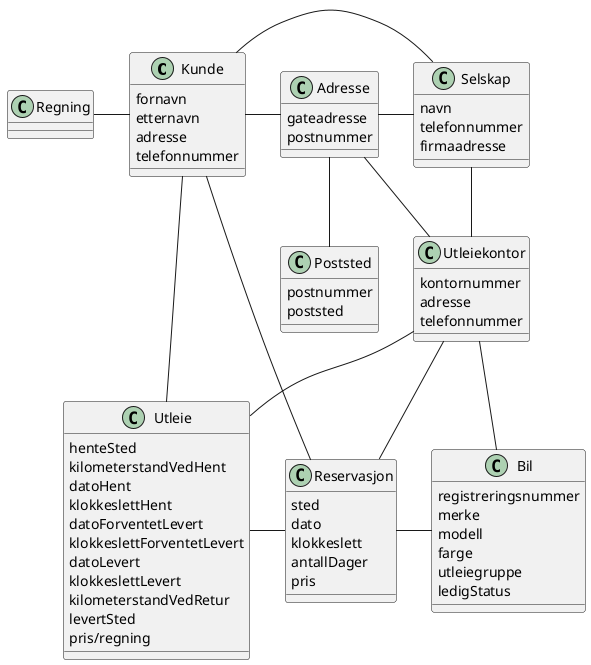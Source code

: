 @startuml Klassediagram - Oblig2
'https://plantuml.com/class-diagram


class Kunde {
	fornavn
	etternavn
	adresse
	telefonnummer
}

class Bil {
	registreringsnummer
	merke
	modell
	farge
	utleiegruppe
	ledigStatus
}

class Utleiekontor {
	kontornummer
	adresse
	telefonnummer
}

class Selskap {
	navn
	telefonnummer
	firmaadresse
}

class Reservasjon {
	sted
	dato
	klokkeslett
	antallDager
	pris
}

class Utleie {
	henteSted
	kilometerstandVedHent
	datoHent
	klokkeslettHent
	datoForventetLevert
	klokkeslettForventetLevert
	datoLevert
	klokkeslettLevert
	kilometerstandVedRetur
	levertSted
	pris/regning
}

class Regning {

}

class Adresse {
	gateadresse
	postnummer
}

class Poststed {
	postnummer
	poststed
}

Selskap -down- Utleiekontor
Selskap -left- Adresse
Adresse -down- Poststed
Utleiekontor - Bil
Utleiekontor - Adresse
Selskap - Kunde
Kunde - Adresse
Kunde - Reservasjon
Kunde -left- Regning
Reservasjon - Bil
Utleiekontor -down- Reservasjon
Utleiekontor -down- Utleie
Kunde -down- Utleie
Utleie - Reservasjon

@enduml
